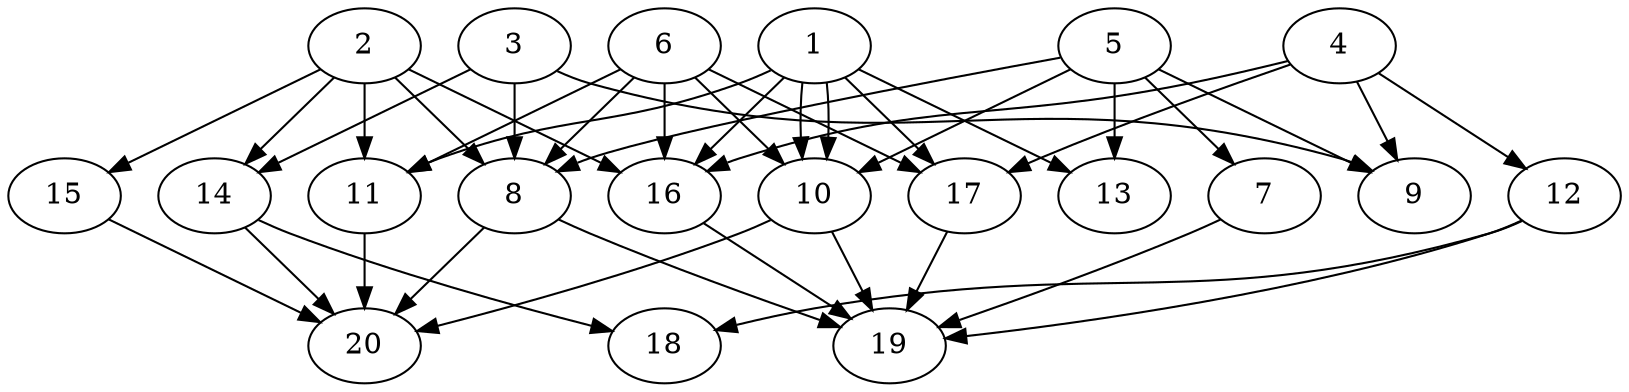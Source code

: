 // DAG automatically generated by daggen at Tue Aug  6 16:20:30 2019
// ./daggen --dot -n 20 --ccr 0.5 --fat 0.7 --regular 0.5 --density 0.6 --mindata 5242880 --maxdata 52428800 
digraph G {
  1 [size="61964288", alpha="0.01", expect_size="30982144"] 
  1 -> 10 [size ="30982144"]
  1 -> 10 [size ="30982144"]
  1 -> 11 [size ="30982144"]
  1 -> 13 [size ="30982144"]
  1 -> 16 [size ="30982144"]
  1 -> 17 [size ="30982144"]
  2 [size="20869120", alpha="0.15", expect_size="10434560"] 
  2 -> 8 [size ="10434560"]
  2 -> 11 [size ="10434560"]
  2 -> 14 [size ="10434560"]
  2 -> 15 [size ="10434560"]
  2 -> 16 [size ="10434560"]
  3 [size="74496000", alpha="0.20", expect_size="37248000"] 
  3 -> 8 [size ="37248000"]
  3 -> 9 [size ="37248000"]
  3 -> 14 [size ="37248000"]
  4 [size="42649600", alpha="0.06", expect_size="21324800"] 
  4 -> 9 [size ="21324800"]
  4 -> 12 [size ="21324800"]
  4 -> 16 [size ="21324800"]
  4 -> 17 [size ="21324800"]
  5 [size="12929024", alpha="0.06", expect_size="6464512"] 
  5 -> 7 [size ="6464512"]
  5 -> 8 [size ="6464512"]
  5 -> 9 [size ="6464512"]
  5 -> 10 [size ="6464512"]
  5 -> 13 [size ="6464512"]
  6 [size="52068352", alpha="0.11", expect_size="26034176"] 
  6 -> 8 [size ="26034176"]
  6 -> 10 [size ="26034176"]
  6 -> 11 [size ="26034176"]
  6 -> 16 [size ="26034176"]
  6 -> 17 [size ="26034176"]
  7 [size="71069696", alpha="0.13", expect_size="35534848"] 
  7 -> 19 [size ="35534848"]
  8 [size="65495040", alpha="0.11", expect_size="32747520"] 
  8 -> 19 [size ="32747520"]
  8 -> 20 [size ="32747520"]
  9 [size="27858944", alpha="0.06", expect_size="13929472"] 
  10 [size="58257408", alpha="0.06", expect_size="29128704"] 
  10 -> 19 [size ="29128704"]
  10 -> 20 [size ="29128704"]
  11 [size="93894656", alpha="0.02", expect_size="46947328"] 
  11 -> 20 [size ="46947328"]
  12 [size="97134592", alpha="0.00", expect_size="48567296"] 
  12 -> 18 [size ="48567296"]
  12 -> 19 [size ="48567296"]
  13 [size="74864640", alpha="0.19", expect_size="37432320"] 
  14 [size="72869888", alpha="0.17", expect_size="36434944"] 
  14 -> 18 [size ="36434944"]
  14 -> 20 [size ="36434944"]
  15 [size="101208064", alpha="0.05", expect_size="50604032"] 
  15 -> 20 [size ="50604032"]
  16 [size="33142784", alpha="0.12", expect_size="16571392"] 
  16 -> 19 [size ="16571392"]
  17 [size="83482624", alpha="0.05", expect_size="41741312"] 
  17 -> 19 [size ="41741312"]
  18 [size="52408320", alpha="0.06", expect_size="26204160"] 
  19 [size="11859968", alpha="0.03", expect_size="5929984"] 
  20 [size="41385984", alpha="0.07", expect_size="20692992"] 
}
